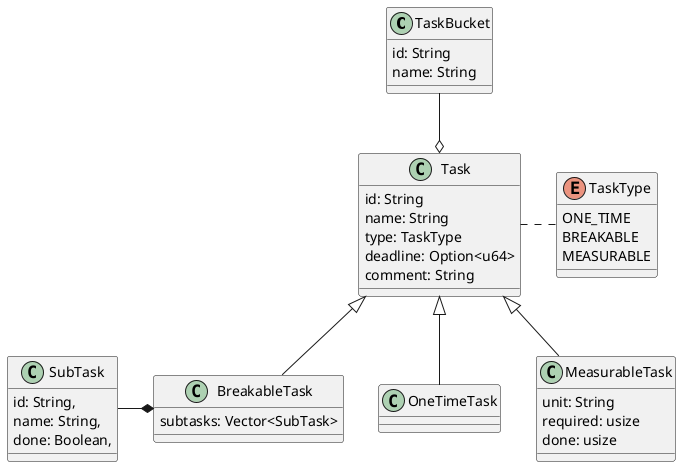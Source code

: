 @startuml
class TaskBucket {
    id: String
    name: String
}

class Task {
    id: String
    name: String
    type: TaskType
    deadline: Option<u64>
    comment: String
}

enum TaskType {
    ONE_TIME
    BREAKABLE
    MEASURABLE
}

class OneTimeTask

class BreakableTask {
    subtasks: Vector<SubTask>
}

class MeasurableTask {
    unit: String
    required: usize
    done: usize
}

class SubTask {
    id: String,
    name: String,
    done: Boolean,
}

Task <|-- OneTimeTask
Task <|-- BreakableTask
Task <|-- MeasurableTask

Task . TaskType

SubTask -* BreakableTask

TaskBucket --o Task
@enduml